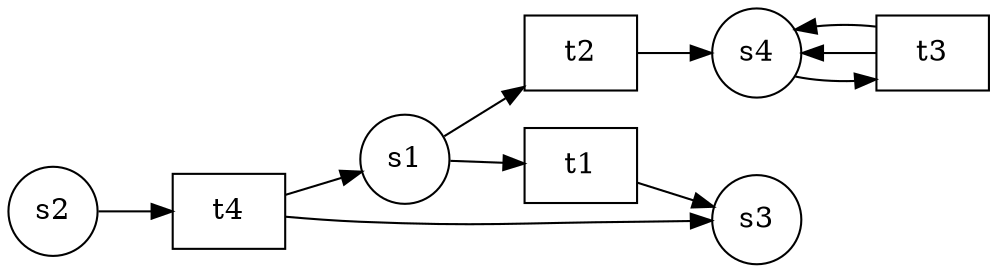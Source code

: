 digraph petrinet{
node[shape=circle];
rankdir=LR;
"s1";
"s2";
"s3";
"s4";
"t1" [shape=box];
"t2" [shape=box];
"t3" [shape=box];
"t4" [shape=box];
"s1"->"t1"
"s1"->"t2"
"s2"->"t4"
"s4"->"t3"
"t1"->"s3"
"t2"->"s4"
"t3"->"s4"
"t3"->"s4"
"t4"->"s1"
"t4"->"s3"
}
